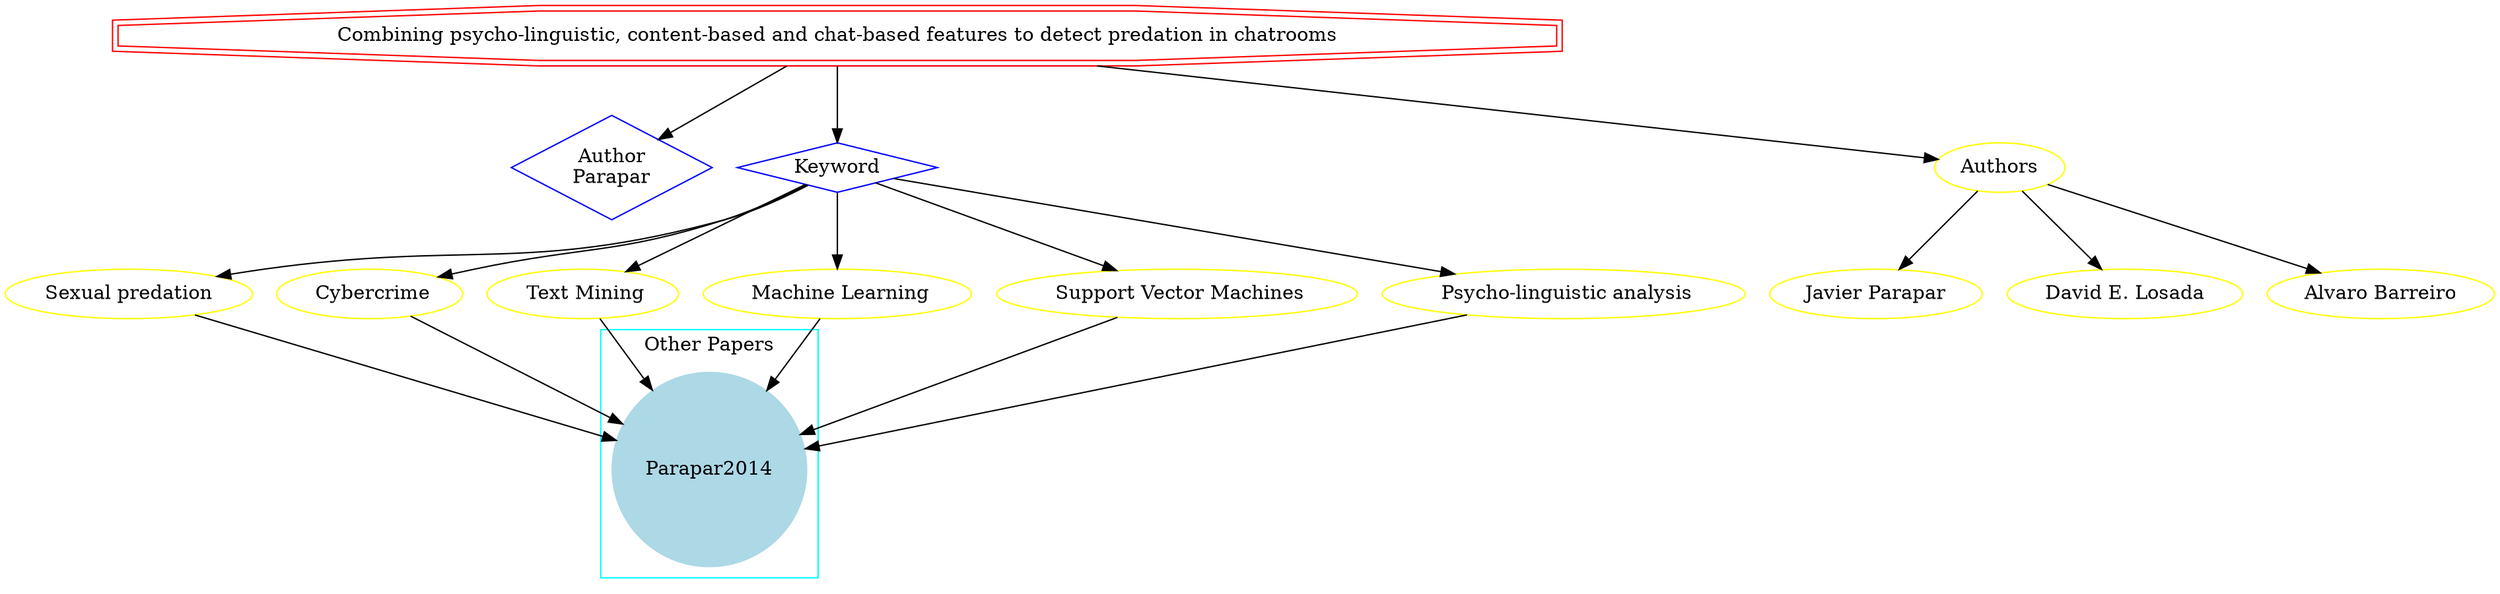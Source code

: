 strict digraph mind_map74 {
	node [color=red shape=doubleoctagon]
	"Combining psycho-linguistic, content-based and chat-based features to detect predation in chatrooms"
	node [color=blue shape=diamond]
	"Author
Parapar"
	Keyword
	"Combining psycho-linguistic, content-based and chat-based features to detect predation in chatrooms" -> "Author
Parapar"
	"Combining psycho-linguistic, content-based and chat-based features to detect predation in chatrooms" -> Keyword
	node [color=yellow shape=ellipse]
	"Sexual predation"
	Keyword -> "Sexual predation"
	" Cybercrime"
	Keyword -> " Cybercrime"
	" Text Mining"
	Keyword -> " Text Mining"
	" Machine Learning"
	Keyword -> " Machine Learning"
	" Support Vector Machines"
	Keyword -> " Support Vector Machines"
	" Psycho-linguistic analysis"
	Keyword -> " Psycho-linguistic analysis"
	subgraph cluster_0 {
		node [style=filled]
		node [color=lightblue shape=circle]
		label="Other Papers"
		color=cyan
		Parapar2014
	}
	"Sexual predation" -> Parapar2014
	" Cybercrime" -> Parapar2014
	" Text Mining" -> Parapar2014
	" Machine Learning" -> Parapar2014
	" Support Vector Machines" -> Parapar2014
	" Psycho-linguistic analysis" -> Parapar2014
	"Combining psycho-linguistic, content-based and chat-based features to detect predation in chatrooms" -> Authors
	Authors -> "Javier Parapar"
	Authors -> "David E. Losada"
	Authors -> "Alvaro Barreiro"
}
